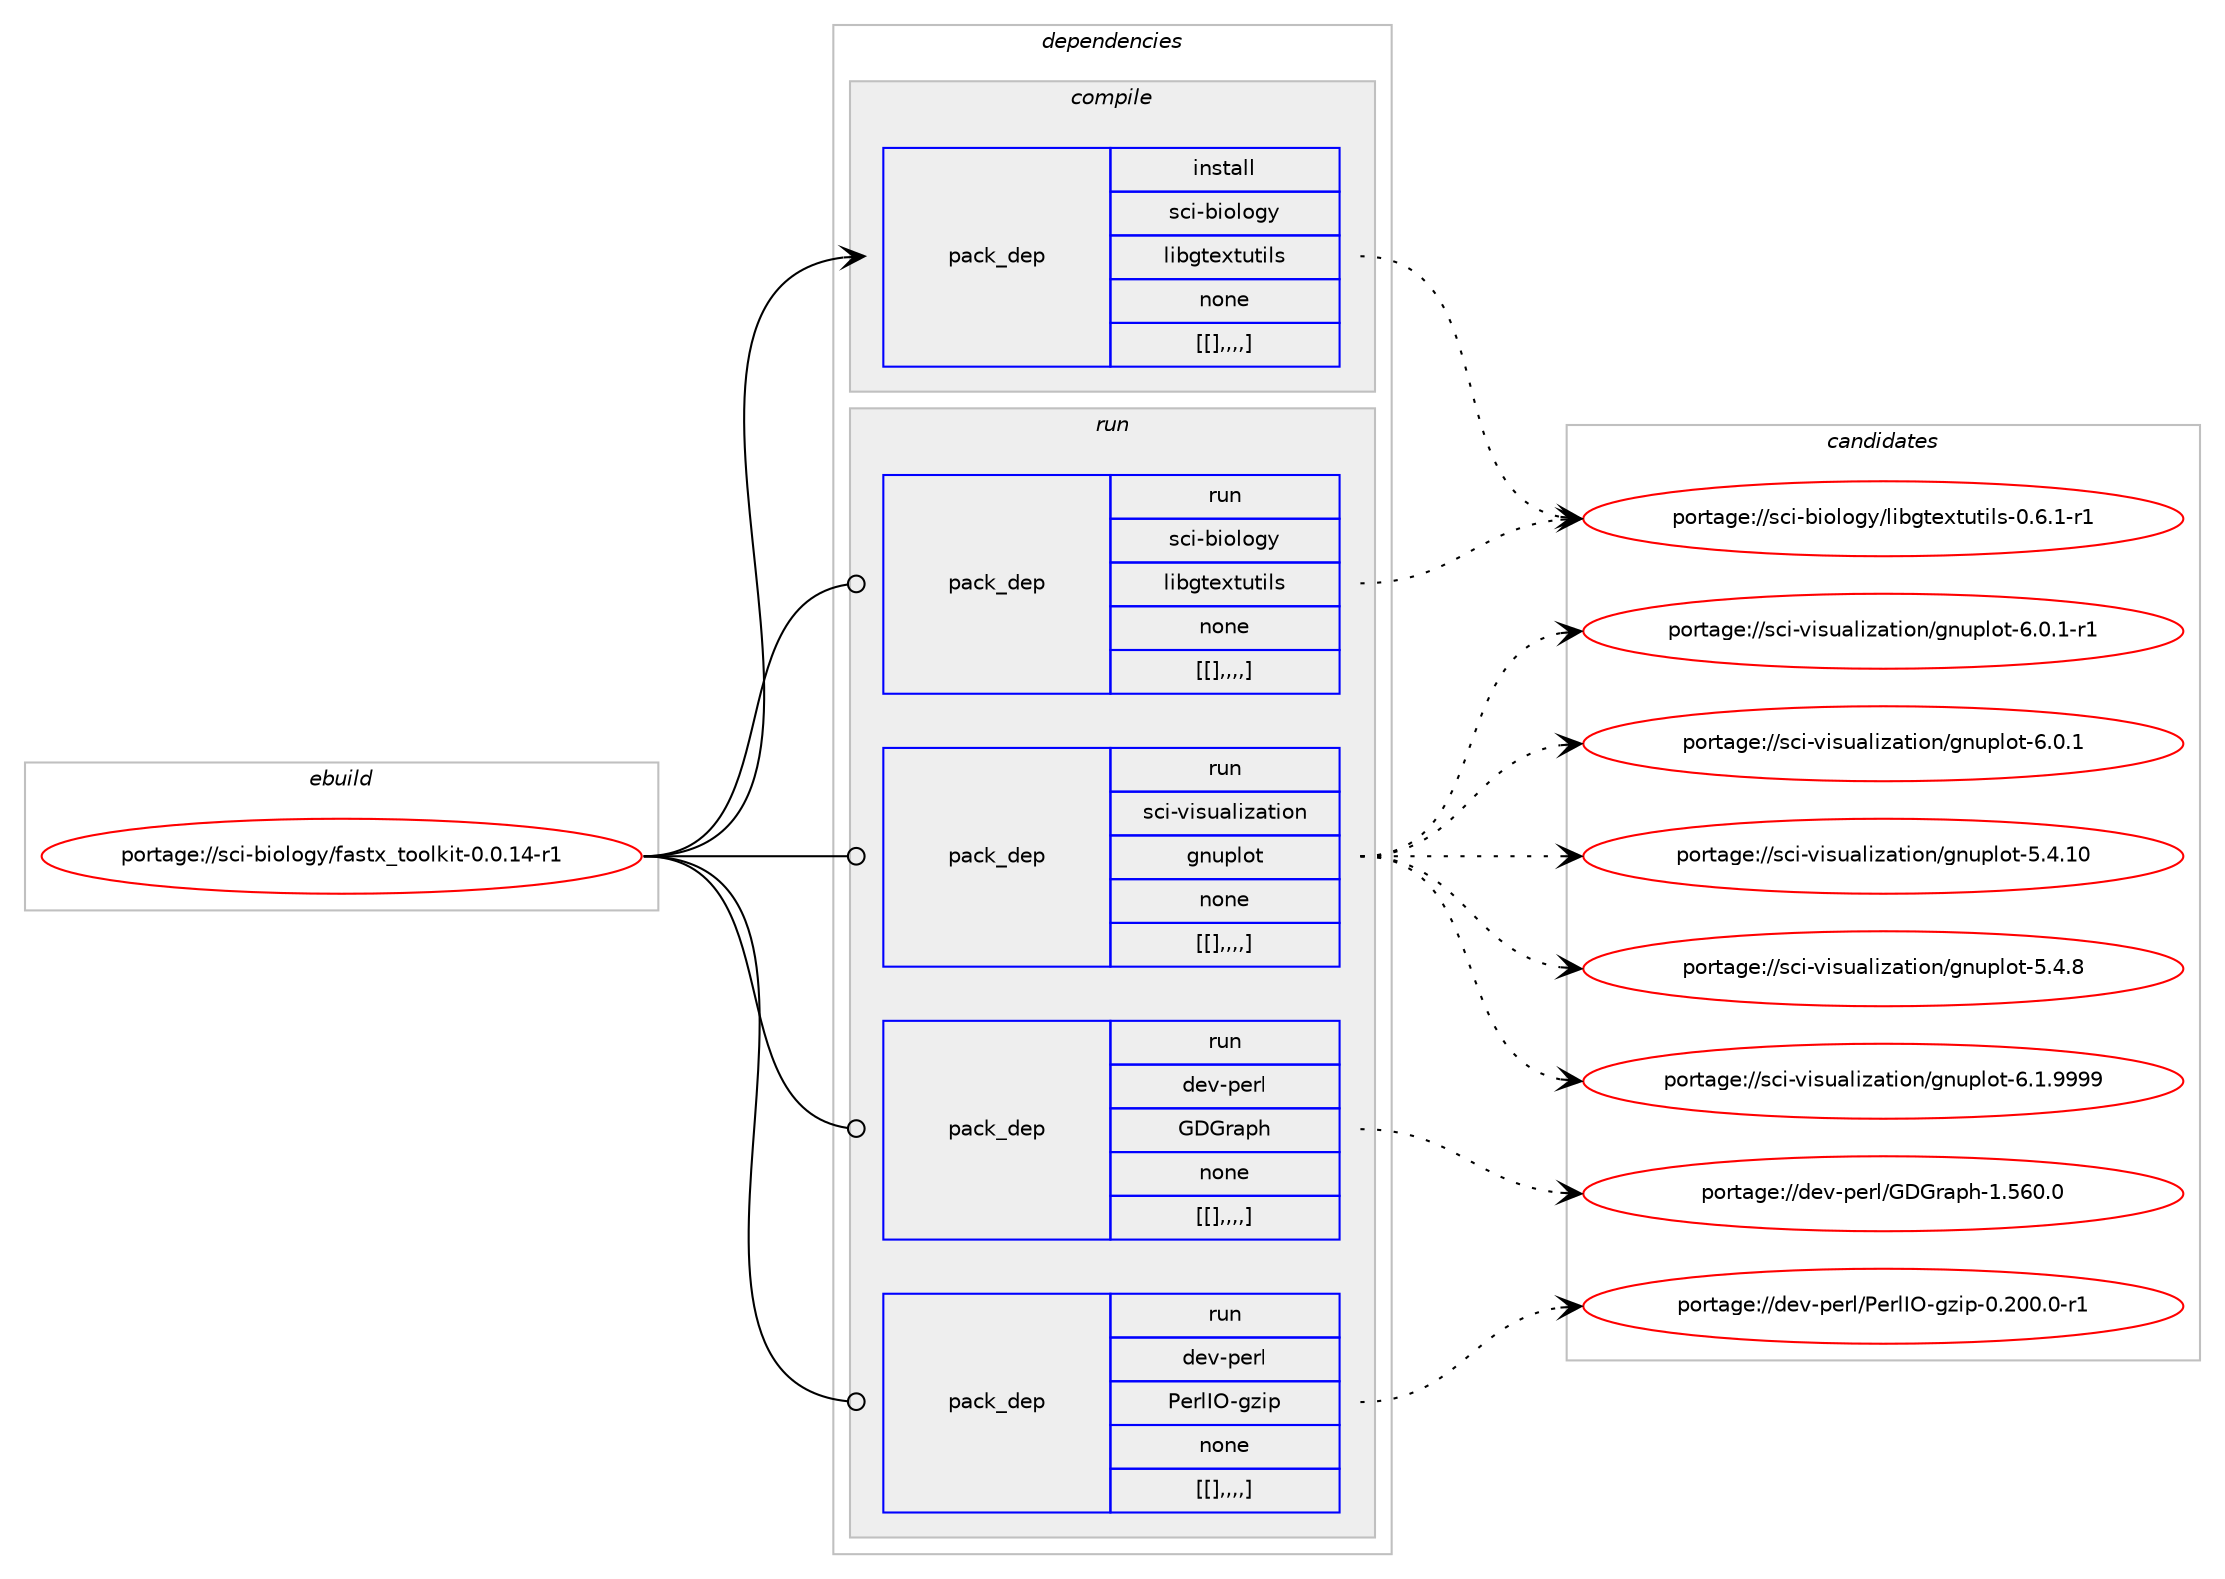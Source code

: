 digraph prolog {

# *************
# Graph options
# *************

newrank=true;
concentrate=true;
compound=true;
graph [rankdir=LR,fontname=Helvetica,fontsize=10,ranksep=1.5];#, ranksep=2.5, nodesep=0.2];
edge  [arrowhead=vee];
node  [fontname=Helvetica,fontsize=10];

# **********
# The ebuild
# **********

subgraph cluster_leftcol {
color=gray;
label=<<i>ebuild</i>>;
id [label="portage://sci-biology/fastx_toolkit-0.0.14-r1", color=red, width=4, href="../sci-biology/fastx_toolkit-0.0.14-r1.svg"];
}

# ****************
# The dependencies
# ****************

subgraph cluster_midcol {
color=gray;
label=<<i>dependencies</i>>;
subgraph cluster_compile {
fillcolor="#eeeeee";
style=filled;
label=<<i>compile</i>>;
subgraph pack298012 {
dependency408812 [label=<<TABLE BORDER="0" CELLBORDER="1" CELLSPACING="0" CELLPADDING="4" WIDTH="220"><TR><TD ROWSPAN="6" CELLPADDING="30">pack_dep</TD></TR><TR><TD WIDTH="110">install</TD></TR><TR><TD>sci-biology</TD></TR><TR><TD>libgtextutils</TD></TR><TR><TD>none</TD></TR><TR><TD>[[],,,,]</TD></TR></TABLE>>, shape=none, color=blue];
}
id:e -> dependency408812:w [weight=20,style="solid",arrowhead="vee"];
}
subgraph cluster_compileandrun {
fillcolor="#eeeeee";
style=filled;
label=<<i>compile and run</i>>;
}
subgraph cluster_run {
fillcolor="#eeeeee";
style=filled;
label=<<i>run</i>>;
subgraph pack298013 {
dependency408813 [label=<<TABLE BORDER="0" CELLBORDER="1" CELLSPACING="0" CELLPADDING="4" WIDTH="220"><TR><TD ROWSPAN="6" CELLPADDING="30">pack_dep</TD></TR><TR><TD WIDTH="110">run</TD></TR><TR><TD>dev-perl</TD></TR><TR><TD>GDGraph</TD></TR><TR><TD>none</TD></TR><TR><TD>[[],,,,]</TD></TR></TABLE>>, shape=none, color=blue];
}
id:e -> dependency408813:w [weight=20,style="solid",arrowhead="odot"];
subgraph pack298014 {
dependency408814 [label=<<TABLE BORDER="0" CELLBORDER="1" CELLSPACING="0" CELLPADDING="4" WIDTH="220"><TR><TD ROWSPAN="6" CELLPADDING="30">pack_dep</TD></TR><TR><TD WIDTH="110">run</TD></TR><TR><TD>dev-perl</TD></TR><TR><TD>PerlIO-gzip</TD></TR><TR><TD>none</TD></TR><TR><TD>[[],,,,]</TD></TR></TABLE>>, shape=none, color=blue];
}
id:e -> dependency408814:w [weight=20,style="solid",arrowhead="odot"];
subgraph pack298015 {
dependency408815 [label=<<TABLE BORDER="0" CELLBORDER="1" CELLSPACING="0" CELLPADDING="4" WIDTH="220"><TR><TD ROWSPAN="6" CELLPADDING="30">pack_dep</TD></TR><TR><TD WIDTH="110">run</TD></TR><TR><TD>sci-biology</TD></TR><TR><TD>libgtextutils</TD></TR><TR><TD>none</TD></TR><TR><TD>[[],,,,]</TD></TR></TABLE>>, shape=none, color=blue];
}
id:e -> dependency408815:w [weight=20,style="solid",arrowhead="odot"];
subgraph pack298016 {
dependency408816 [label=<<TABLE BORDER="0" CELLBORDER="1" CELLSPACING="0" CELLPADDING="4" WIDTH="220"><TR><TD ROWSPAN="6" CELLPADDING="30">pack_dep</TD></TR><TR><TD WIDTH="110">run</TD></TR><TR><TD>sci-visualization</TD></TR><TR><TD>gnuplot</TD></TR><TR><TD>none</TD></TR><TR><TD>[[],,,,]</TD></TR></TABLE>>, shape=none, color=blue];
}
id:e -> dependency408816:w [weight=20,style="solid",arrowhead="odot"];
}
}

# **************
# The candidates
# **************

subgraph cluster_choices {
rank=same;
color=gray;
label=<<i>candidates</i>>;

subgraph choice298012 {
color=black;
nodesep=1;
choice11599105459810511110811110312147108105981031161011201161171161051081154548465446494511449 [label="portage://sci-biology/libgtextutils-0.6.1-r1", color=red, width=4,href="../sci-biology/libgtextutils-0.6.1-r1.svg"];
dependency408812:e -> choice11599105459810511110811110312147108105981031161011201161171161051081154548465446494511449:w [style=dotted,weight="100"];
}
subgraph choice298013 {
color=black;
nodesep=1;
choice1001011184511210111410847716871114971121044549465354484648 [label="portage://dev-perl/GDGraph-1.560.0", color=red, width=4,href="../dev-perl/GDGraph-1.560.0.svg"];
dependency408813:e -> choice1001011184511210111410847716871114971121044549465354484648:w [style=dotted,weight="100"];
}
subgraph choice298014 {
color=black;
nodesep=1;
choice10010111845112101114108478010111410873794510312210511245484650484846484511449 [label="portage://dev-perl/PerlIO-gzip-0.200.0-r1", color=red, width=4,href="../dev-perl/PerlIO-gzip-0.200.0-r1.svg"];
dependency408814:e -> choice10010111845112101114108478010111410873794510312210511245484650484846484511449:w [style=dotted,weight="100"];
}
subgraph choice298015 {
color=black;
nodesep=1;
choice11599105459810511110811110312147108105981031161011201161171161051081154548465446494511449 [label="portage://sci-biology/libgtextutils-0.6.1-r1", color=red, width=4,href="../sci-biology/libgtextutils-0.6.1-r1.svg"];
dependency408815:e -> choice11599105459810511110811110312147108105981031161011201161171161051081154548465446494511449:w [style=dotted,weight="100"];
}
subgraph choice298016 {
color=black;
nodesep=1;
choice1159910545118105115117971081051229711610511111047103110117112108111116455446494657575757 [label="portage://sci-visualization/gnuplot-6.1.9999", color=red, width=4,href="../sci-visualization/gnuplot-6.1.9999.svg"];
choice11599105451181051151179710810512297116105111110471031101171121081111164554464846494511449 [label="portage://sci-visualization/gnuplot-6.0.1-r1", color=red, width=4,href="../sci-visualization/gnuplot-6.0.1-r1.svg"];
choice1159910545118105115117971081051229711610511111047103110117112108111116455446484649 [label="portage://sci-visualization/gnuplot-6.0.1", color=red, width=4,href="../sci-visualization/gnuplot-6.0.1.svg"];
choice115991054511810511511797108105122971161051111104710311011711210811111645534652464948 [label="portage://sci-visualization/gnuplot-5.4.10", color=red, width=4,href="../sci-visualization/gnuplot-5.4.10.svg"];
choice1159910545118105115117971081051229711610511111047103110117112108111116455346524656 [label="portage://sci-visualization/gnuplot-5.4.8", color=red, width=4,href="../sci-visualization/gnuplot-5.4.8.svg"];
dependency408816:e -> choice1159910545118105115117971081051229711610511111047103110117112108111116455446494657575757:w [style=dotted,weight="100"];
dependency408816:e -> choice11599105451181051151179710810512297116105111110471031101171121081111164554464846494511449:w [style=dotted,weight="100"];
dependency408816:e -> choice1159910545118105115117971081051229711610511111047103110117112108111116455446484649:w [style=dotted,weight="100"];
dependency408816:e -> choice115991054511810511511797108105122971161051111104710311011711210811111645534652464948:w [style=dotted,weight="100"];
dependency408816:e -> choice1159910545118105115117971081051229711610511111047103110117112108111116455346524656:w [style=dotted,weight="100"];
}
}

}

